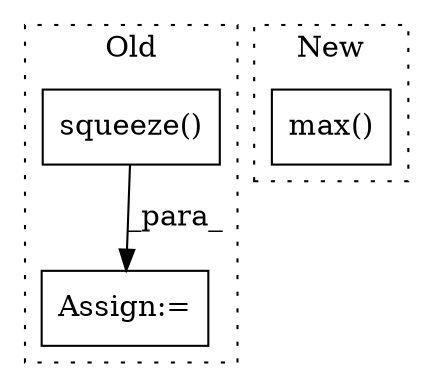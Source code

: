 digraph G {
subgraph cluster0 {
1 [label="squeeze()" a="75" s="656" l="26" shape="box"];
3 [label="Assign:=" a="68" s="653" l="3" shape="box"];
label = "Old";
style="dotted";
}
subgraph cluster1 {
2 [label="max()" a="75" s="579" l="24" shape="box"];
label = "New";
style="dotted";
}
1 -> 3 [label="_para_"];
}